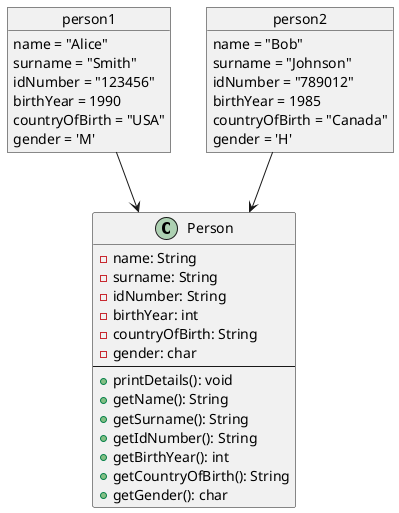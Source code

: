 @startuml PersonObjectDiagram
class Person {
    - name: String
    - surname: String
    - idNumber: String
    - birthYear: int
    - countryOfBirth: String
    - gender: char
    --
    + printDetails(): void
    + getName(): String
    + getSurname(): String
    + getIdNumber(): String
    + getBirthYear(): int
    + getCountryOfBirth(): String
    + getGender(): char
}

' Example instances of Person objects
object person1 {
    name = "Alice"
    surname = "Smith"
    idNumber = "123456"
    birthYear = 1990
    countryOfBirth = "USA"
    gender = 'M'
}

object person2 {
    name = "Bob"
    surname = "Johnson"
    idNumber = "789012"
    birthYear = 1985
    countryOfBirth = "Canada"
    gender = 'H'
}

person1 --> Person
person2 --> Person
@enduml
